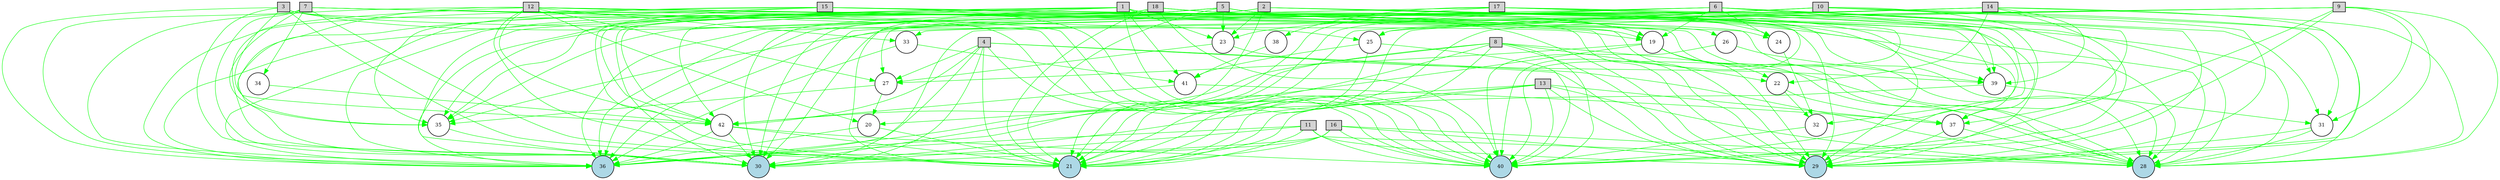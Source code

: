 digraph {
	node [fontsize=9 height=0.2 shape=circle width=0.2]
	1 [fillcolor=lightgray shape=box style=filled]
	2 [fillcolor=lightgray shape=box style=filled]
	3 [fillcolor=lightgray shape=box style=filled]
	4 [fillcolor=lightgray shape=box style=filled]
	5 [fillcolor=lightgray shape=box style=filled]
	6 [fillcolor=lightgray shape=box style=filled]
	7 [fillcolor=lightgray shape=box style=filled]
	8 [fillcolor=lightgray shape=box style=filled]
	9 [fillcolor=lightgray shape=box style=filled]
	10 [fillcolor=lightgray shape=box style=filled]
	11 [fillcolor=lightgray shape=box style=filled]
	12 [fillcolor=lightgray shape=box style=filled]
	13 [fillcolor=lightgray shape=box style=filled]
	14 [fillcolor=lightgray shape=box style=filled]
	15 [fillcolor=lightgray shape=box style=filled]
	16 [fillcolor=lightgray shape=box style=filled]
	17 [fillcolor=lightgray shape=box style=filled]
	18 [fillcolor=lightgray shape=box style=filled]
	28 [fillcolor=lightblue style=filled]
	36 [fillcolor=lightblue style=filled]
	21 [fillcolor=lightblue style=filled]
	29 [fillcolor=lightblue style=filled]
	30 [fillcolor=lightblue style=filled]
	40 [fillcolor=lightblue style=filled]
	19 [fillcolor=white style=filled]
	20 [fillcolor=white style=filled]
	22 [fillcolor=white style=filled]
	23 [fillcolor=white style=filled]
	24 [fillcolor=white style=filled]
	25 [fillcolor=white style=filled]
	26 [fillcolor=white style=filled]
	27 [fillcolor=white style=filled]
	31 [fillcolor=white style=filled]
	32 [fillcolor=white style=filled]
	33 [fillcolor=white style=filled]
	34 [fillcolor=white style=filled]
	35 [fillcolor=white style=filled]
	37 [fillcolor=white style=filled]
	38 [fillcolor=white style=filled]
	39 [fillcolor=white style=filled]
	41 [fillcolor=white style=filled]
	42 [fillcolor=white style=filled]
	1 -> 28 [color=green penwidth=0.8 style=solid]
	1 -> 36 [color=green penwidth=0.8 style=solid]
	1 -> 21 [color=green penwidth=0.8 style=solid]
	1 -> 29 [color=green penwidth=0.8 style=solid]
	1 -> 30 [color=green penwidth=0.8 style=solid]
	1 -> 40 [color=green penwidth=0.8 style=solid]
	2 -> 28 [color=green penwidth=0.8 style=solid]
	2 -> 36 [color=green penwidth=0.8 style=solid]
	2 -> 21 [color=green penwidth=0.8 style=solid]
	2 -> 30 [color=green penwidth=0.8 style=solid]
	2 -> 40 [color=green penwidth=0.8 style=solid]
	3 -> 36 [color=green penwidth=0.8 style=solid]
	3 -> 21 [color=green penwidth=0.8 style=solid]
	3 -> 29 [color=green penwidth=0.8 style=solid]
	3 -> 30 [color=green penwidth=0.8 style=solid]
	3 -> 40 [color=green penwidth=0.8 style=solid]
	4 -> 28 [color=green penwidth=0.8 style=solid]
	4 -> 36 [color=green penwidth=0.8 style=solid]
	4 -> 21 [color=green penwidth=0.8 style=solid]
	4 -> 29 [color=green penwidth=0.8 style=solid]
	4 -> 30 [color=green penwidth=0.8 style=solid]
	4 -> 40 [color=green penwidth=0.8 style=solid]
	5 -> 28 [color=green penwidth=0.8 style=solid]
	5 -> 36 [color=green penwidth=0.8 style=solid]
	5 -> 21 [color=green penwidth=0.8 style=solid]
	5 -> 29 [color=green penwidth=0.8 style=solid]
	5 -> 30 [color=green penwidth=0.8 style=solid]
	5 -> 40 [color=green penwidth=0.8 style=solid]
	6 -> 36 [color=green penwidth=0.8 style=solid]
	6 -> 21 [color=green penwidth=0.8 style=solid]
	6 -> 29 [color=green penwidth=0.8 style=solid]
	6 -> 30 [color=green penwidth=0.8 style=solid]
	7 -> 28 [color=green penwidth=0.8 style=solid]
	7 -> 36 [color=green penwidth=0.8 style=solid]
	7 -> 21 [color=green penwidth=0.8 style=solid]
	7 -> 29 [color=green penwidth=0.8 style=solid]
	7 -> 30 [color=green penwidth=0.8 style=solid]
	7 -> 40 [color=green penwidth=0.8 style=solid]
	8 -> 28 [color=green penwidth=0.8 style=solid]
	8 -> 36 [color=green penwidth=0.8 style=solid]
	8 -> 21 [color=green penwidth=0.8 style=solid]
	8 -> 29 [color=green penwidth=0.8 style=solid]
	8 -> 30 [color=green penwidth=0.8 style=solid]
	8 -> 40 [color=green penwidth=0.8 style=solid]
	9 -> 28 [color=green penwidth=0.8 style=solid]
	9 -> 21 [color=green penwidth=0.8 style=solid]
	9 -> 29 [color=green penwidth=0.8 style=solid]
	9 -> 30 [color=green penwidth=0.8 style=solid]
	9 -> 40 [color=green penwidth=0.8 style=solid]
	10 -> 28 [color=green penwidth=0.8 style=solid]
	10 -> 36 [color=green penwidth=0.8 style=solid]
	10 -> 21 [color=green penwidth=0.8 style=solid]
	10 -> 29 [color=green penwidth=0.8 style=solid]
	10 -> 30 [color=green penwidth=0.8 style=solid]
	10 -> 40 [color=green penwidth=0.8 style=solid]
	11 -> 28 [color=green penwidth=0.8 style=solid]
	11 -> 36 [color=green penwidth=0.8 style=solid]
	11 -> 21 [color=green penwidth=0.8 style=solid]
	11 -> 29 [color=green penwidth=0.8 style=solid]
	11 -> 30 [color=green penwidth=0.8 style=solid]
	11 -> 40 [color=green penwidth=0.8 style=solid]
	12 -> 28 [color=green penwidth=0.8 style=solid]
	12 -> 36 [color=green penwidth=0.8 style=solid]
	12 -> 21 [color=green penwidth=0.8 style=solid]
	12 -> 29 [color=green penwidth=0.8 style=solid]
	12 -> 30 [color=green penwidth=0.8 style=solid]
	12 -> 40 [color=green penwidth=0.8 style=solid]
	13 -> 28 [color=green penwidth=0.8 style=solid]
	13 -> 21 [color=green penwidth=0.8 style=solid]
	13 -> 29 [color=green penwidth=0.8 style=solid]
	13 -> 30 [color=green penwidth=0.8 style=solid]
	13 -> 40 [color=green penwidth=0.8 style=solid]
	14 -> 28 [color=green penwidth=0.8 style=solid]
	14 -> 36 [color=green penwidth=0.8 style=solid]
	14 -> 21 [color=green penwidth=0.8 style=solid]
	14 -> 29 [color=green penwidth=0.8 style=solid]
	14 -> 40 [color=green penwidth=0.8 style=solid]
	15 -> 28 [color=green penwidth=0.8 style=solid]
	15 -> 36 [color=green penwidth=0.8 style=solid]
	15 -> 21 [color=green penwidth=0.8 style=solid]
	15 -> 29 [color=green penwidth=0.8 style=solid]
	15 -> 30 [color=green penwidth=0.8 style=solid]
	15 -> 40 [color=green penwidth=0.8 style=solid]
	16 -> 28 [color=green penwidth=0.8 style=solid]
	16 -> 36 [color=green penwidth=0.8 style=solid]
	16 -> 21 [color=green penwidth=0.8 style=solid]
	16 -> 29 [color=green penwidth=0.8 style=solid]
	16 -> 30 [color=green penwidth=0.8 style=solid]
	16 -> 40 [color=green penwidth=0.8 style=solid]
	17 -> 28 [color=green penwidth=0.8 style=solid]
	17 -> 36 [color=green penwidth=0.8 style=solid]
	17 -> 21 [color=green penwidth=0.8 style=solid]
	17 -> 29 [color=green penwidth=0.8 style=solid]
	17 -> 40 [color=green penwidth=0.8 style=solid]
	18 -> 28 [color=green penwidth=0.8 style=solid]
	18 -> 36 [color=green penwidth=0.8 style=solid]
	18 -> 21 [color=green penwidth=0.8 style=solid]
	18 -> 29 [color=green penwidth=0.8 style=solid]
	18 -> 30 [color=green penwidth=0.8 style=solid]
	18 -> 40 [color=green penwidth=0.8 style=solid]
	17 -> 35 [color=green penwidth=0.8 style=solid]
	35 -> 30 [color=green penwidth=0.8 style=solid]
	9 -> 35 [color=green penwidth=0.8 style=solid]
	15 -> 35 [color=green penwidth=0.8 style=solid]
	3 -> 19 [color=green penwidth=0.8 style=solid]
	19 -> 28 [color=green penwidth=0.8 style=solid]
	19 -> 36 [color=green penwidth=0.8 style=solid]
	18 -> 35 [color=green penwidth=0.8 style=solid]
	6 -> 23 [color=green penwidth=0.8 style=solid]
	6 -> 31 [color=green penwidth=0.8 style=solid]
	31 -> 28 [color=green penwidth=0.8 style=solid]
	12 -> 35 [color=green penwidth=0.8 style=solid]
	6 -> 19 [color=green penwidth=0.8 style=solid]
	2 -> 37 [color=green penwidth=0.8 style=solid]
	37 -> 29 [color=green penwidth=0.8 style=solid]
	42 -> 30 [color=green penwidth=0.8 style=solid]
	42 -> 36 [color=green penwidth=0.8 style=solid]
	5 -> 23 [color=green penwidth=0.8 style=solid]
	37 -> 28 [color=green penwidth=0.8 style=solid]
	5 -> 19 [color=green penwidth=0.8 style=solid]
	19 -> 29 [color=green penwidth=0.8 style=solid]
	13 -> 37 [color=green penwidth=0.8 style=solid]
	9 -> 37 [color=green penwidth=0.8 style=solid]
	18 -> 42 [color=green penwidth=0.8 style=solid]
	42 -> 21 [color=green penwidth=0.8 style=solid]
	9 -> 31 [color=green penwidth=0.8 style=solid]
	12 -> 19 [color=green penwidth=0.8 style=solid]
	1 -> 39 [color=green penwidth=0.8 style=solid]
	39 -> 31 [color=green penwidth=0.8 style=solid]
	18 -> 19 [color=green penwidth=0.8 style=solid]
	8 -> 42 [color=green penwidth=0.8 style=solid]
	6 -> 24 [color=green penwidth=0.8 style=solid]
	4 -> 42 [color=green penwidth=0.8 style=solid]
	13 -> 20 [color=green penwidth=0.8 style=solid]
	20 -> 36 [color=green penwidth=0.8 style=solid]
	41 -> 42 [color=green penwidth=0.8 style=solid]
	23 -> 27 [color=green penwidth=0.8 style=solid]
	27 -> 35 [color=green penwidth=0.8 style=solid]
	10 -> 31 [color=green penwidth=0.8 style=solid]
	1 -> 24 [color=green penwidth=0.8 style=solid]
	20 -> 21 [color=green penwidth=0.8 style=solid]
	39 -> 21 [color=green penwidth=0.8 style=solid]
	14 -> 27 [color=green penwidth=0.8 style=solid]
	31 -> 29 [color=green penwidth=0.8 style=solid]
	6 -> 39 [color=green penwidth=0.8 style=solid]
	12 -> 24 [color=green penwidth=0.8 style=solid]
	9 -> 33 [color=green penwidth=0.8 style=solid]
	33 -> 36 [color=green penwidth=0.8 style=solid]
	33 -> 41 [color=green penwidth=0.8 style=solid]
	19 -> 27 [color=green penwidth=0.8 style=solid]
	5 -> 42 [color=green penwidth=0.8 style=solid]
	2 -> 23 [color=green penwidth=0.8 style=solid]
	1 -> 35 [color=green penwidth=0.8 style=solid]
	2 -> 39 [color=green penwidth=0.8 style=solid]
	19 -> 22 [color=green penwidth=0.8 style=solid]
	22 -> 37 [color=green penwidth=0.8 style=solid]
	12 -> 33 [color=green penwidth=0.8 style=solid]
	14 -> 39 [color=green penwidth=0.8 style=solid]
	8 -> 22 [color=green penwidth=0.8 style=solid]
	14 -> 25 [color=green penwidth=0.8 style=solid]
	25 -> 41 [color=green penwidth=0.8 style=solid]
	42 -> 40 [color=green penwidth=0.8 style=solid]
	7 -> 35 [color=green penwidth=0.8 style=solid]
	10 -> 25 [color=green penwidth=0.8 style=solid]
	1 -> 41 [color=green penwidth=0.8 style=solid]
	41 -> 37 [color=green penwidth=0.8 style=solid]
	12 -> 20 [color=green penwidth=0.8 style=solid]
	23 -> 39 [color=green penwidth=0.8 style=solid]
	25 -> 40 [color=green penwidth=0.8 style=solid]
	14 -> 22 [color=green penwidth=0.8 style=solid]
	15 -> 26 [color=green penwidth=0.8 style=solid]
	26 -> 39 [color=green penwidth=0.8 style=solid]
	12 -> 27 [color=green penwidth=0.8 style=solid]
	7 -> 25 [color=green penwidth=0.8 style=solid]
	1 -> 23 [color=green penwidth=0.8 style=solid]
	27 -> 20 [color=green penwidth=0.8 style=solid]
	24 -> 32 [color=green penwidth=0.8 style=solid]
	32 -> 40 [color=green penwidth=0.8 style=solid]
	4 -> 27 [color=green penwidth=0.8 style=solid]
	1 -> 42 [color=green penwidth=0.8 style=solid]
	17 -> 38 [color=green penwidth=0.8 style=solid]
	38 -> 41 [color=green penwidth=0.8 style=solid]
	25 -> 21 [color=green penwidth=0.8 style=solid]
	12 -> 42 [color=green penwidth=0.8 style=solid]
	3 -> 42 [color=green penwidth=0.8 style=solid]
	17 -> 32 [color=green penwidth=0.8 style=solid]
	7 -> 34 [color=green penwidth=0.8 style=solid]
	34 -> 42 [color=green penwidth=0.8 style=solid]
	22 -> 32 [color=green penwidth=0.8 style=solid]
	26 -> 40 [color=green penwidth=0.8 style=solid]
	6 -> 37 [color=green penwidth=0.8 style=solid]
}
